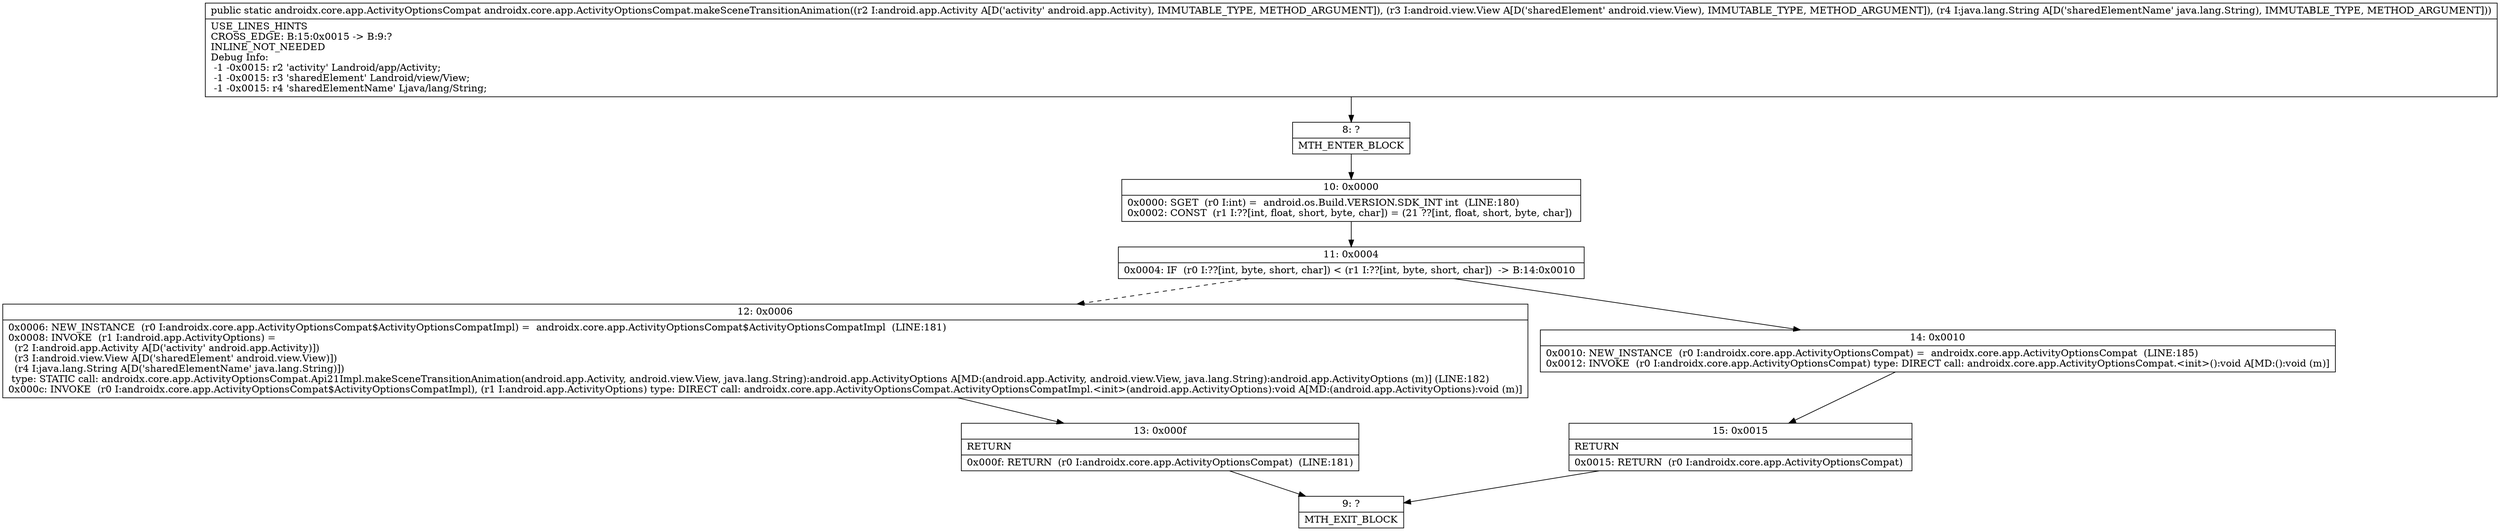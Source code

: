 digraph "CFG forandroidx.core.app.ActivityOptionsCompat.makeSceneTransitionAnimation(Landroid\/app\/Activity;Landroid\/view\/View;Ljava\/lang\/String;)Landroidx\/core\/app\/ActivityOptionsCompat;" {
Node_8 [shape=record,label="{8\:\ ?|MTH_ENTER_BLOCK\l}"];
Node_10 [shape=record,label="{10\:\ 0x0000|0x0000: SGET  (r0 I:int) =  android.os.Build.VERSION.SDK_INT int  (LINE:180)\l0x0002: CONST  (r1 I:??[int, float, short, byte, char]) = (21 ??[int, float, short, byte, char]) \l}"];
Node_11 [shape=record,label="{11\:\ 0x0004|0x0004: IF  (r0 I:??[int, byte, short, char]) \< (r1 I:??[int, byte, short, char])  \-\> B:14:0x0010 \l}"];
Node_12 [shape=record,label="{12\:\ 0x0006|0x0006: NEW_INSTANCE  (r0 I:androidx.core.app.ActivityOptionsCompat$ActivityOptionsCompatImpl) =  androidx.core.app.ActivityOptionsCompat$ActivityOptionsCompatImpl  (LINE:181)\l0x0008: INVOKE  (r1 I:android.app.ActivityOptions) = \l  (r2 I:android.app.Activity A[D('activity' android.app.Activity)])\l  (r3 I:android.view.View A[D('sharedElement' android.view.View)])\l  (r4 I:java.lang.String A[D('sharedElementName' java.lang.String)])\l type: STATIC call: androidx.core.app.ActivityOptionsCompat.Api21Impl.makeSceneTransitionAnimation(android.app.Activity, android.view.View, java.lang.String):android.app.ActivityOptions A[MD:(android.app.Activity, android.view.View, java.lang.String):android.app.ActivityOptions (m)] (LINE:182)\l0x000c: INVOKE  (r0 I:androidx.core.app.ActivityOptionsCompat$ActivityOptionsCompatImpl), (r1 I:android.app.ActivityOptions) type: DIRECT call: androidx.core.app.ActivityOptionsCompat.ActivityOptionsCompatImpl.\<init\>(android.app.ActivityOptions):void A[MD:(android.app.ActivityOptions):void (m)]\l}"];
Node_13 [shape=record,label="{13\:\ 0x000f|RETURN\l|0x000f: RETURN  (r0 I:androidx.core.app.ActivityOptionsCompat)  (LINE:181)\l}"];
Node_9 [shape=record,label="{9\:\ ?|MTH_EXIT_BLOCK\l}"];
Node_14 [shape=record,label="{14\:\ 0x0010|0x0010: NEW_INSTANCE  (r0 I:androidx.core.app.ActivityOptionsCompat) =  androidx.core.app.ActivityOptionsCompat  (LINE:185)\l0x0012: INVOKE  (r0 I:androidx.core.app.ActivityOptionsCompat) type: DIRECT call: androidx.core.app.ActivityOptionsCompat.\<init\>():void A[MD:():void (m)]\l}"];
Node_15 [shape=record,label="{15\:\ 0x0015|RETURN\l|0x0015: RETURN  (r0 I:androidx.core.app.ActivityOptionsCompat) \l}"];
MethodNode[shape=record,label="{public static androidx.core.app.ActivityOptionsCompat androidx.core.app.ActivityOptionsCompat.makeSceneTransitionAnimation((r2 I:android.app.Activity A[D('activity' android.app.Activity), IMMUTABLE_TYPE, METHOD_ARGUMENT]), (r3 I:android.view.View A[D('sharedElement' android.view.View), IMMUTABLE_TYPE, METHOD_ARGUMENT]), (r4 I:java.lang.String A[D('sharedElementName' java.lang.String), IMMUTABLE_TYPE, METHOD_ARGUMENT]))  | USE_LINES_HINTS\lCROSS_EDGE: B:15:0x0015 \-\> B:9:?\lINLINE_NOT_NEEDED\lDebug Info:\l  \-1 \-0x0015: r2 'activity' Landroid\/app\/Activity;\l  \-1 \-0x0015: r3 'sharedElement' Landroid\/view\/View;\l  \-1 \-0x0015: r4 'sharedElementName' Ljava\/lang\/String;\l}"];
MethodNode -> Node_8;Node_8 -> Node_10;
Node_10 -> Node_11;
Node_11 -> Node_12[style=dashed];
Node_11 -> Node_14;
Node_12 -> Node_13;
Node_13 -> Node_9;
Node_14 -> Node_15;
Node_15 -> Node_9;
}

